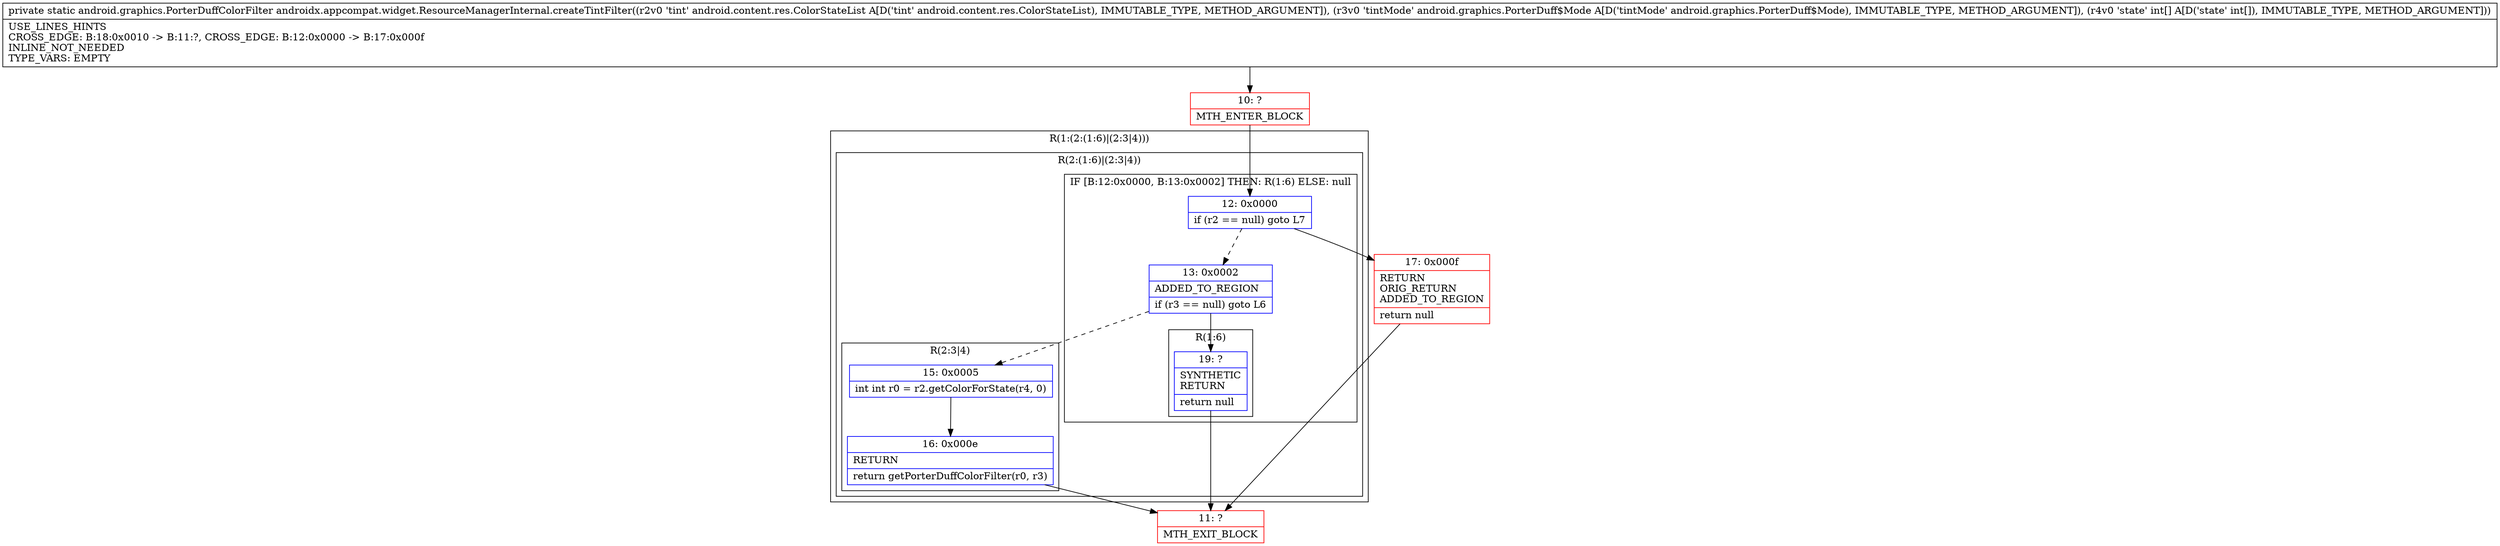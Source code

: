 digraph "CFG forandroidx.appcompat.widget.ResourceManagerInternal.createTintFilter(Landroid\/content\/res\/ColorStateList;Landroid\/graphics\/PorterDuff$Mode;[I)Landroid\/graphics\/PorterDuffColorFilter;" {
subgraph cluster_Region_1081925137 {
label = "R(1:(2:(1:6)|(2:3|4)))";
node [shape=record,color=blue];
subgraph cluster_Region_79146103 {
label = "R(2:(1:6)|(2:3|4))";
node [shape=record,color=blue];
subgraph cluster_IfRegion_617494425 {
label = "IF [B:12:0x0000, B:13:0x0002] THEN: R(1:6) ELSE: null";
node [shape=record,color=blue];
Node_12 [shape=record,label="{12\:\ 0x0000|if (r2 == null) goto L7\l}"];
Node_13 [shape=record,label="{13\:\ 0x0002|ADDED_TO_REGION\l|if (r3 == null) goto L6\l}"];
subgraph cluster_Region_1683157581 {
label = "R(1:6)";
node [shape=record,color=blue];
Node_19 [shape=record,label="{19\:\ ?|SYNTHETIC\lRETURN\l|return null\l}"];
}
}
subgraph cluster_Region_1744218595 {
label = "R(2:3|4)";
node [shape=record,color=blue];
Node_15 [shape=record,label="{15\:\ 0x0005|int int r0 = r2.getColorForState(r4, 0)\l}"];
Node_16 [shape=record,label="{16\:\ 0x000e|RETURN\l|return getPorterDuffColorFilter(r0, r3)\l}"];
}
}
}
Node_10 [shape=record,color=red,label="{10\:\ ?|MTH_ENTER_BLOCK\l}"];
Node_11 [shape=record,color=red,label="{11\:\ ?|MTH_EXIT_BLOCK\l}"];
Node_17 [shape=record,color=red,label="{17\:\ 0x000f|RETURN\lORIG_RETURN\lADDED_TO_REGION\l|return null\l}"];
MethodNode[shape=record,label="{private static android.graphics.PorterDuffColorFilter androidx.appcompat.widget.ResourceManagerInternal.createTintFilter((r2v0 'tint' android.content.res.ColorStateList A[D('tint' android.content.res.ColorStateList), IMMUTABLE_TYPE, METHOD_ARGUMENT]), (r3v0 'tintMode' android.graphics.PorterDuff$Mode A[D('tintMode' android.graphics.PorterDuff$Mode), IMMUTABLE_TYPE, METHOD_ARGUMENT]), (r4v0 'state' int[] A[D('state' int[]), IMMUTABLE_TYPE, METHOD_ARGUMENT]))  | USE_LINES_HINTS\lCROSS_EDGE: B:18:0x0010 \-\> B:11:?, CROSS_EDGE: B:12:0x0000 \-\> B:17:0x000f\lINLINE_NOT_NEEDED\lTYPE_VARS: EMPTY\l}"];
MethodNode -> Node_10;Node_12 -> Node_13[style=dashed];
Node_12 -> Node_17;
Node_13 -> Node_15[style=dashed];
Node_13 -> Node_19;
Node_19 -> Node_11;
Node_15 -> Node_16;
Node_16 -> Node_11;
Node_10 -> Node_12;
Node_17 -> Node_11;
}

